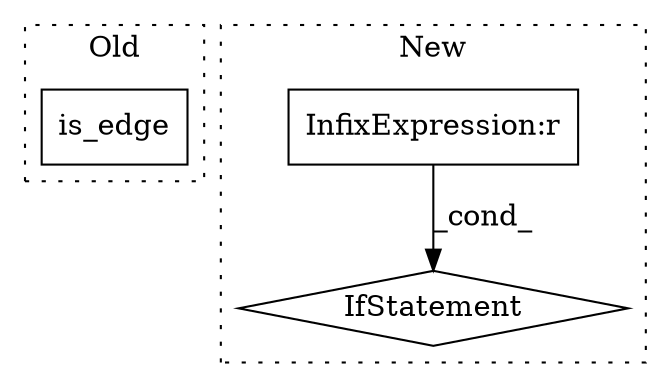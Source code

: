 digraph G {
subgraph cluster0 {
1 [label="is_edge" a="32" s="1023,1038" l="8,1" shape="box"];
label = "Old";
style="dotted";
}
subgraph cluster1 {
2 [label="IfStatement" a="25" s="2409,2428" l="4,2" shape="diamond"];
3 [label="InfixExpression:r" a="27" s="2423" l="4" shape="box"];
label = "New";
style="dotted";
}
3 -> 2 [label="_cond_"];
}
